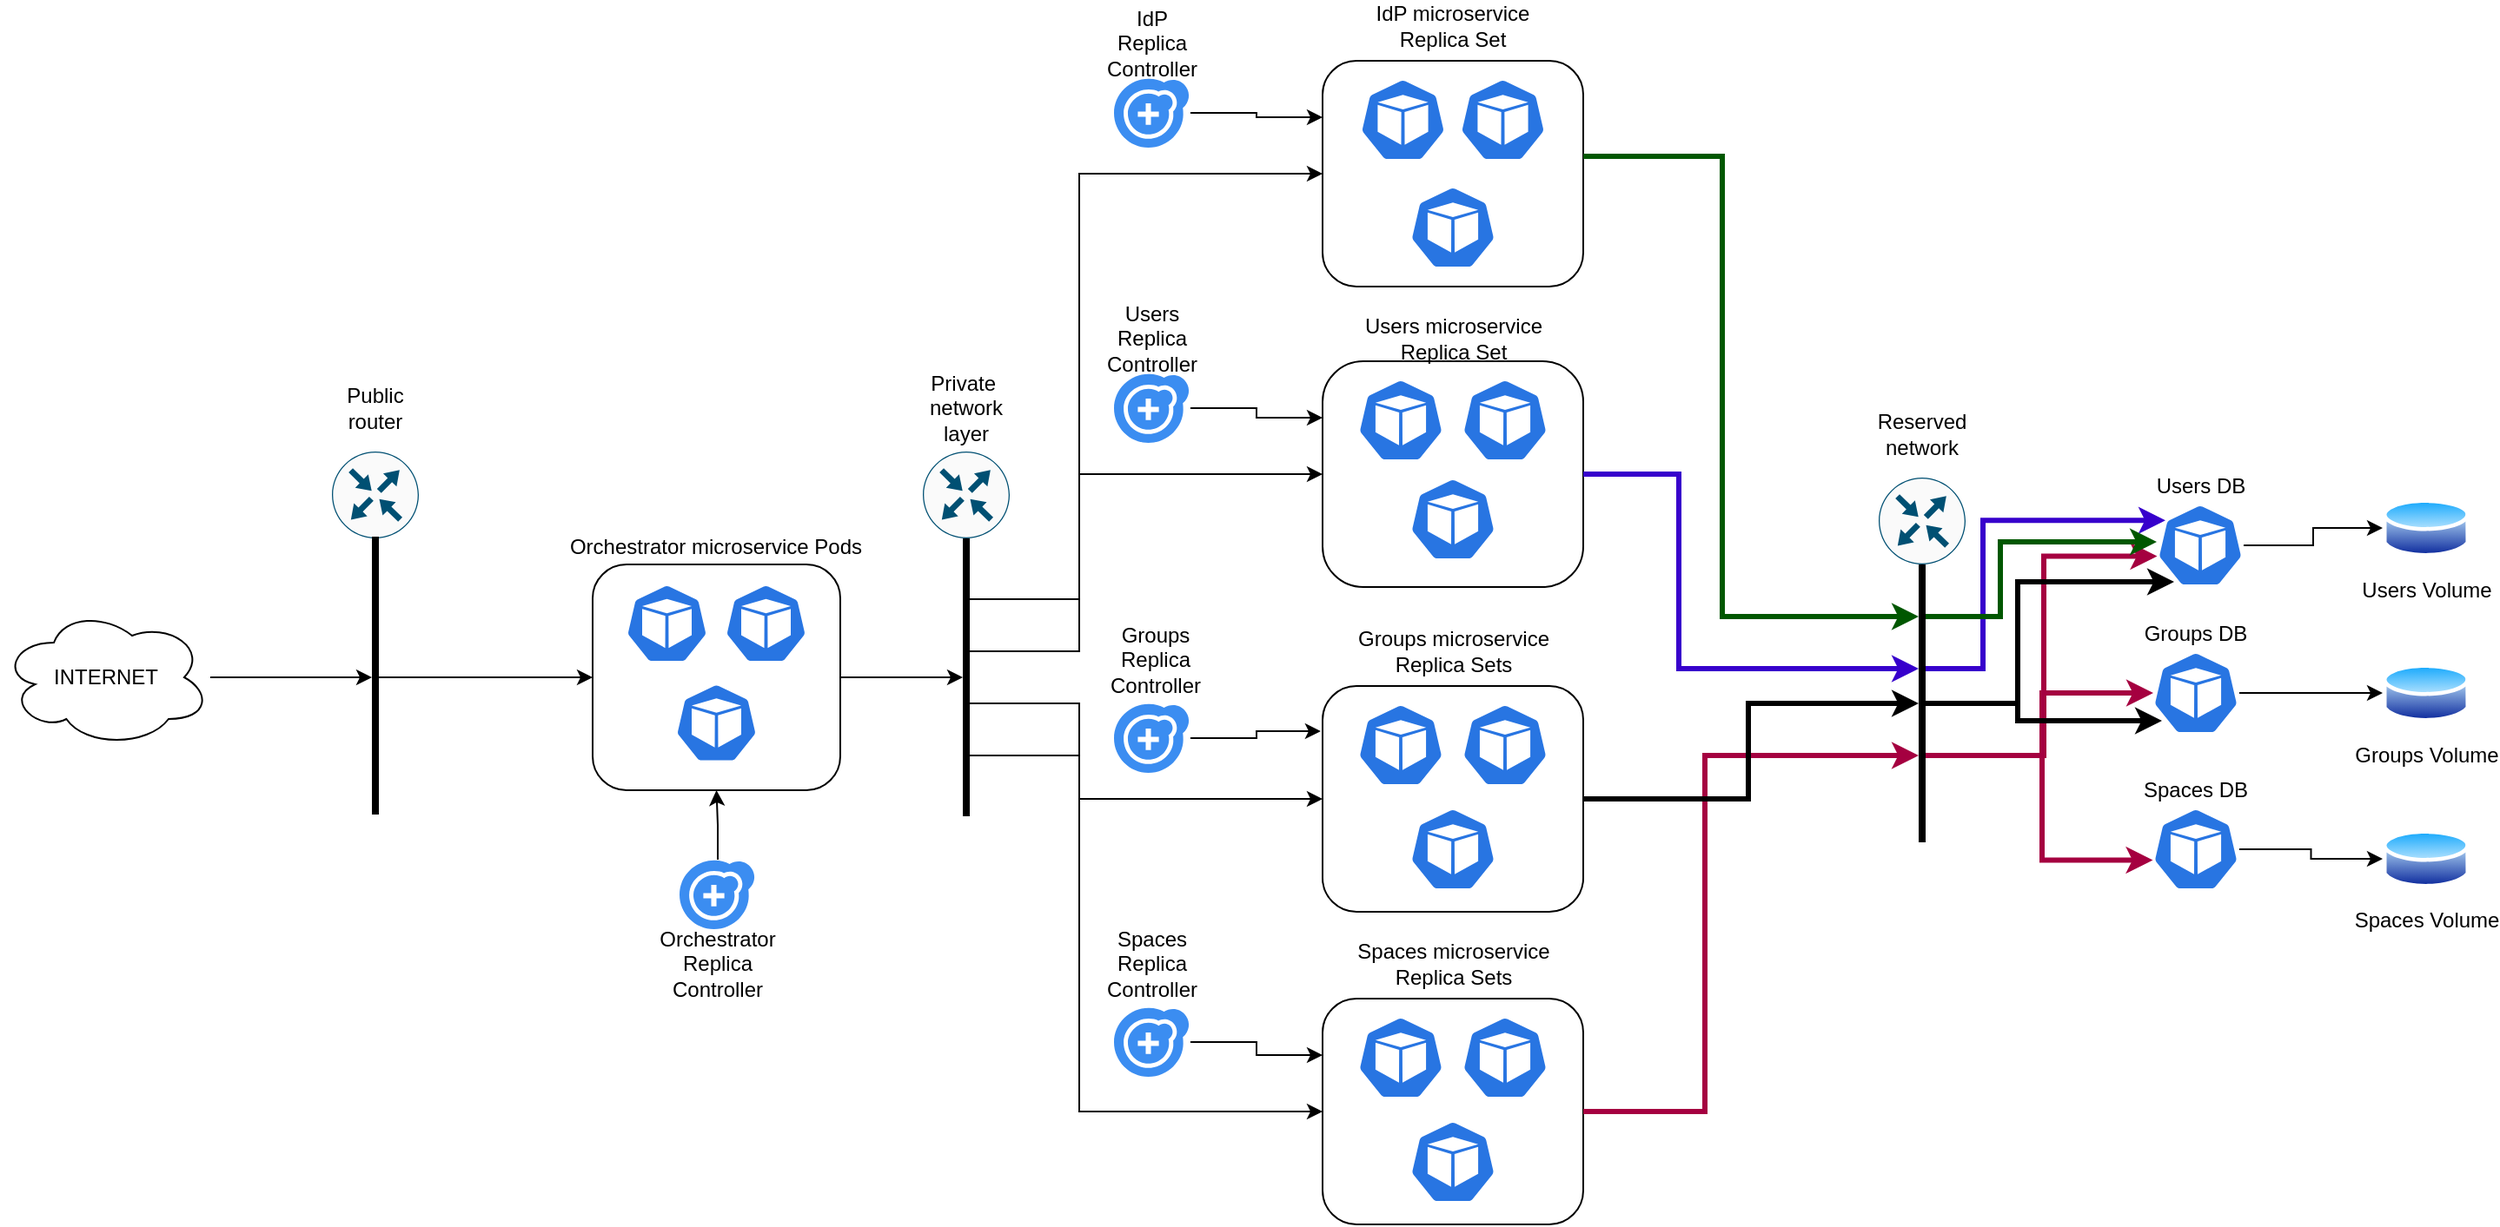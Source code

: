 <mxfile>
    <diagram id="lZ0zdAxzuLYZgMzkoZYn" name="Pagina-1">
        <mxGraphModel dx="2201" dy="790" grid="1" gridSize="10" guides="1" tooltips="1" connect="1" arrows="1" fold="1" page="1" pageScale="1" pageWidth="827" pageHeight="1169" math="0" shadow="0">
            <root>
                <mxCell id="0"/>
                <mxCell id="1" parent="0"/>
                <mxCell id="6" style="edgeStyle=orthogonalEdgeStyle;rounded=0;orthogonalLoop=1;jettySize=auto;html=1;" edge="1" parent="1" source="4" target="96">
                    <mxGeometry relative="1" as="geometry">
                        <Array as="points">
                            <mxPoint x="-120" y="395"/>
                            <mxPoint x="-120" y="395"/>
                        </Array>
                    </mxGeometry>
                </mxCell>
                <mxCell id="4" value="INTERNET" style="ellipse;shape=cloud;whiteSpace=wrap;html=1;" vertex="1" parent="1">
                    <mxGeometry x="-310" y="355" width="120" height="80" as="geometry"/>
                </mxCell>
                <mxCell id="60" style="edgeStyle=orthogonalEdgeStyle;rounded=0;orthogonalLoop=1;jettySize=auto;html=1;entryX=0;entryY=0.5;entryDx=0;entryDy=0;" edge="1" parent="1" source="96" target="47">
                    <mxGeometry relative="1" as="geometry">
                        <mxPoint x="-117" y="390" as="targetPoint"/>
                        <Array as="points">
                            <mxPoint x="-70" y="395"/>
                            <mxPoint x="-70" y="395"/>
                        </Array>
                    </mxGeometry>
                </mxCell>
                <mxCell id="5" value="" style="points=[[0.5,0,0],[1,0.5,0],[0.5,1,0],[0,0.5,0],[0.145,0.145,0],[0.856,0.145,0],[0.855,0.856,0],[0.145,0.855,0]];verticalLabelPosition=bottom;html=1;verticalAlign=top;aspect=fixed;align=center;pointerEvents=1;shape=mxgraph.cisco19.rect;prIcon=router;fillColor=#FAFAFA;strokeColor=#005073;" vertex="1" parent="1">
                    <mxGeometry x="-120" y="265" width="50" height="50" as="geometry"/>
                </mxCell>
                <mxCell id="13" value="" style="group" vertex="1" connectable="0" parent="1">
                    <mxGeometry x="450" y="10" width="150" height="150" as="geometry"/>
                </mxCell>
                <mxCell id="11" value="" style="rounded=1;whiteSpace=wrap;html=1;" vertex="1" parent="13">
                    <mxGeometry y="30" width="150" height="130" as="geometry"/>
                </mxCell>
                <mxCell id="2" value="" style="html=1;dashed=0;whitespace=wrap;fillColor=#2875E2;strokeColor=#ffffff;points=[[0.005,0.63,0],[0.1,0.2,0],[0.9,0.2,0],[0.5,0,0],[0.995,0.63,0],[0.72,0.99,0],[0.5,1,0],[0.28,0.99,0]];shape=mxgraph.kubernetes.icon;prIcon=pod" vertex="1" parent="13">
                    <mxGeometry x="21.25" y="40" width="50" height="48" as="geometry"/>
                </mxCell>
                <mxCell id="8" value="" style="html=1;dashed=0;whitespace=wrap;fillColor=#2875E2;strokeColor=#ffffff;points=[[0.005,0.63,0],[0.1,0.2,0],[0.9,0.2,0],[0.5,0,0],[0.995,0.63,0],[0.72,0.99,0],[0.5,1,0],[0.28,0.99,0]];shape=mxgraph.kubernetes.icon;prIcon=pod" vertex="1" parent="13">
                    <mxGeometry x="78.75" y="40" width="50" height="48" as="geometry"/>
                </mxCell>
                <mxCell id="9" value="" style="html=1;dashed=0;whitespace=wrap;fillColor=#2875E2;strokeColor=#ffffff;points=[[0.005,0.63,0],[0.1,0.2,0],[0.9,0.2,0],[0.5,0,0],[0.995,0.63,0],[0.72,0.99,0],[0.5,1,0],[0.28,0.99,0]];shape=mxgraph.kubernetes.icon;prIcon=pod" vertex="1" parent="13">
                    <mxGeometry x="50" y="102" width="50" height="48" as="geometry"/>
                </mxCell>
                <mxCell id="12" value="IdP microservice Replica Set" style="text;html=1;strokeColor=none;fillColor=none;align=center;verticalAlign=middle;whiteSpace=wrap;rounded=0;" vertex="1" parent="13">
                    <mxGeometry x="21.25" width="107.5" height="20" as="geometry"/>
                </mxCell>
                <mxCell id="14" value="" style="group" vertex="1" connectable="0" parent="1">
                    <mxGeometry x="450" y="193" width="150" height="150" as="geometry"/>
                </mxCell>
                <mxCell id="15" value="" style="rounded=1;whiteSpace=wrap;html=1;arcSize=18;" vertex="1" parent="14">
                    <mxGeometry y="20" width="150" height="130" as="geometry"/>
                </mxCell>
                <mxCell id="16" value="" style="html=1;dashed=0;whitespace=wrap;fillColor=#2875E2;strokeColor=#ffffff;points=[[0.005,0.63,0],[0.1,0.2,0],[0.9,0.2,0],[0.5,0,0],[0.995,0.63,0],[0.72,0.99,0],[0.5,1,0],[0.28,0.99,0]];shape=mxgraph.kubernetes.icon;prIcon=pod" vertex="1" parent="14">
                    <mxGeometry x="20" y="30" width="50" height="48" as="geometry"/>
                </mxCell>
                <mxCell id="17" value="" style="html=1;dashed=0;whitespace=wrap;fillColor=#2875E2;strokeColor=#ffffff;points=[[0.005,0.63,0],[0.1,0.2,0],[0.9,0.2,0],[0.5,0,0],[0.995,0.63,0],[0.72,0.99,0],[0.5,1,0],[0.28,0.99,0]];shape=mxgraph.kubernetes.icon;prIcon=pod" vertex="1" parent="14">
                    <mxGeometry x="80" y="30" width="50" height="48" as="geometry"/>
                </mxCell>
                <mxCell id="18" value="" style="html=1;dashed=0;whitespace=wrap;fillColor=#2875E2;strokeColor=#ffffff;points=[[0.005,0.63,0],[0.1,0.2,0],[0.9,0.2,0],[0.5,0,0],[0.995,0.63,0],[0.72,0.99,0],[0.5,1,0],[0.28,0.99,0]];shape=mxgraph.kubernetes.icon;prIcon=pod" vertex="1" parent="14">
                    <mxGeometry x="50" y="87" width="50" height="48" as="geometry"/>
                </mxCell>
                <mxCell id="19" value="Users microservice Replica Set" style="text;html=1;strokeColor=none;fillColor=none;align=center;verticalAlign=middle;whiteSpace=wrap;rounded=0;" vertex="1" parent="14">
                    <mxGeometry x="21.25" y="-3" width="108.75" height="20" as="geometry"/>
                </mxCell>
                <mxCell id="21" value="" style="group" vertex="1" connectable="0" parent="1">
                    <mxGeometry x="450" y="380" width="150" height="150" as="geometry"/>
                </mxCell>
                <mxCell id="22" value="" style="rounded=1;whiteSpace=wrap;html=1;" vertex="1" parent="21">
                    <mxGeometry y="20" width="150" height="130" as="geometry"/>
                </mxCell>
                <mxCell id="23" value="" style="html=1;dashed=0;whitespace=wrap;fillColor=#2875E2;strokeColor=#ffffff;points=[[0.005,0.63,0],[0.1,0.2,0],[0.9,0.2,0],[0.5,0,0],[0.995,0.63,0],[0.72,0.99,0],[0.5,1,0],[0.28,0.99,0]];shape=mxgraph.kubernetes.icon;prIcon=pod" vertex="1" parent="21">
                    <mxGeometry x="20" y="30" width="50" height="48" as="geometry"/>
                </mxCell>
                <mxCell id="24" value="" style="html=1;dashed=0;whitespace=wrap;fillColor=#2875E2;strokeColor=#ffffff;points=[[0.005,0.63,0],[0.1,0.2,0],[0.9,0.2,0],[0.5,0,0],[0.995,0.63,0],[0.72,0.99,0],[0.5,1,0],[0.28,0.99,0]];shape=mxgraph.kubernetes.icon;prIcon=pod" vertex="1" parent="21">
                    <mxGeometry x="80" y="30" width="50" height="48" as="geometry"/>
                </mxCell>
                <mxCell id="25" value="" style="html=1;dashed=0;whitespace=wrap;fillColor=#2875E2;strokeColor=#ffffff;points=[[0.005,0.63,0],[0.1,0.2,0],[0.9,0.2,0],[0.5,0,0],[0.995,0.63,0],[0.72,0.99,0],[0.5,1,0],[0.28,0.99,0]];shape=mxgraph.kubernetes.icon;prIcon=pod" vertex="1" parent="21">
                    <mxGeometry x="50" y="90" width="50" height="48" as="geometry"/>
                </mxCell>
                <mxCell id="26" value="Groups microservice Replica Sets" style="text;html=1;strokeColor=none;fillColor=none;align=center;verticalAlign=middle;whiteSpace=wrap;rounded=0;" vertex="1" parent="21">
                    <mxGeometry x="1.25" y="-10" width="148.75" height="20" as="geometry"/>
                </mxCell>
                <mxCell id="27" value="" style="group" vertex="1" connectable="0" parent="1">
                    <mxGeometry x="450" y="560" width="150" height="150" as="geometry"/>
                </mxCell>
                <mxCell id="28" value="" style="rounded=1;whiteSpace=wrap;html=1;" vertex="1" parent="27">
                    <mxGeometry y="20" width="150" height="130" as="geometry"/>
                </mxCell>
                <mxCell id="29" value="" style="html=1;dashed=0;whitespace=wrap;fillColor=#2875E2;strokeColor=#ffffff;points=[[0.005,0.63,0],[0.1,0.2,0],[0.9,0.2,0],[0.5,0,0],[0.995,0.63,0],[0.72,0.99,0],[0.5,1,0],[0.28,0.99,0]];shape=mxgraph.kubernetes.icon;prIcon=pod" vertex="1" parent="27">
                    <mxGeometry x="20" y="30" width="50" height="48" as="geometry"/>
                </mxCell>
                <mxCell id="30" value="" style="html=1;dashed=0;whitespace=wrap;fillColor=#2875E2;strokeColor=#ffffff;points=[[0.005,0.63,0],[0.1,0.2,0],[0.9,0.2,0],[0.5,0,0],[0.995,0.63,0],[0.72,0.99,0],[0.5,1,0],[0.28,0.99,0]];shape=mxgraph.kubernetes.icon;prIcon=pod" vertex="1" parent="27">
                    <mxGeometry x="80" y="30" width="50" height="48" as="geometry"/>
                </mxCell>
                <mxCell id="31" value="" style="html=1;dashed=0;whitespace=wrap;fillColor=#2875E2;strokeColor=#ffffff;points=[[0.005,0.63,0],[0.1,0.2,0],[0.9,0.2,0],[0.5,0,0],[0.995,0.63,0],[0.72,0.99,0],[0.5,1,0],[0.28,0.99,0]];shape=mxgraph.kubernetes.icon;prIcon=pod" vertex="1" parent="27">
                    <mxGeometry x="50" y="90" width="50" height="48" as="geometry"/>
                </mxCell>
                <mxCell id="32" value="Spaces microservice Replica Sets" style="text;html=1;strokeColor=none;fillColor=none;align=center;verticalAlign=middle;whiteSpace=wrap;rounded=0;" vertex="1" parent="27">
                    <mxGeometry x="5.63" y="-10" width="138.75" height="20" as="geometry"/>
                </mxCell>
                <mxCell id="46" value="" style="group" vertex="1" connectable="0" parent="1">
                    <mxGeometry x="30" y="310" width="190" height="150" as="geometry"/>
                </mxCell>
                <mxCell id="47" value="" style="rounded=1;whiteSpace=wrap;html=1;" vertex="1" parent="46">
                    <mxGeometry y="20" width="142.5" height="130" as="geometry"/>
                </mxCell>
                <mxCell id="48" value="" style="html=1;dashed=0;whitespace=wrap;fillColor=#2875E2;strokeColor=#ffffff;points=[[0.005,0.63,0],[0.1,0.2,0],[0.9,0.2,0],[0.5,0,0],[0.995,0.63,0],[0.72,0.99,0],[0.5,1,0],[0.28,0.99,0]];shape=mxgraph.kubernetes.icon;prIcon=pod" vertex="1" parent="46">
                    <mxGeometry x="19" y="30" width="47.5" height="48" as="geometry"/>
                </mxCell>
                <mxCell id="49" value="" style="html=1;dashed=0;whitespace=wrap;fillColor=#2875E2;strokeColor=#ffffff;points=[[0.005,0.63,0],[0.1,0.2,0],[0.9,0.2,0],[0.5,0,0],[0.995,0.63,0],[0.72,0.99,0],[0.5,1,0],[0.28,0.99,0]];shape=mxgraph.kubernetes.icon;prIcon=pod" vertex="1" parent="46">
                    <mxGeometry x="76" y="30" width="47.5" height="48" as="geometry"/>
                </mxCell>
                <mxCell id="50" value="" style="html=1;dashed=0;whitespace=wrap;fillColor=#2875E2;strokeColor=#ffffff;points=[[0.005,0.63,0],[0.1,0.2,0],[0.9,0.2,0],[0.5,0,0],[0.995,0.63,0],[0.72,0.99,0],[0.5,1,0],[0.28,0.99,0]];shape=mxgraph.kubernetes.icon;prIcon=pod" vertex="1" parent="46">
                    <mxGeometry x="47.5" y="87.25" width="47.5" height="48" as="geometry"/>
                </mxCell>
                <mxCell id="51" value="Orchestrator microservice Pods" style="text;html=1;strokeColor=none;fillColor=none;align=center;verticalAlign=middle;whiteSpace=wrap;rounded=0;" vertex="1" parent="46">
                    <mxGeometry x="-27.901" width="198.312" height="20" as="geometry"/>
                </mxCell>
                <mxCell id="55" style="edgeStyle=orthogonalEdgeStyle;rounded=0;orthogonalLoop=1;jettySize=auto;html=1;fillColor=#d80073;strokeColor=#A50040;strokeWidth=3;" edge="1" parent="1" source="28" target="71">
                    <mxGeometry relative="1" as="geometry">
                        <mxPoint x="780" y="350" as="targetPoint"/>
                        <Array as="points">
                            <mxPoint x="670" y="645"/>
                            <mxPoint x="670" y="440"/>
                        </Array>
                    </mxGeometry>
                </mxCell>
                <mxCell id="67" style="edgeStyle=orthogonalEdgeStyle;rounded=0;orthogonalLoop=1;jettySize=auto;html=1;entryX=0;entryY=0.5;entryDx=0;entryDy=0;" edge="1" parent="1" source="62" target="11">
                    <mxGeometry relative="1" as="geometry">
                        <Array as="points">
                            <mxPoint x="310" y="350"/>
                            <mxPoint x="310" y="105"/>
                        </Array>
                    </mxGeometry>
                </mxCell>
                <mxCell id="68" style="edgeStyle=orthogonalEdgeStyle;rounded=0;orthogonalLoop=1;jettySize=auto;html=1;entryX=0;entryY=0.5;entryDx=0;entryDy=0;" edge="1" parent="1" source="62" target="15">
                    <mxGeometry relative="1" as="geometry">
                        <Array as="points">
                            <mxPoint x="310" y="380"/>
                            <mxPoint x="310" y="278"/>
                        </Array>
                    </mxGeometry>
                </mxCell>
                <mxCell id="69" style="edgeStyle=orthogonalEdgeStyle;rounded=0;orthogonalLoop=1;jettySize=auto;html=1;entryX=0;entryY=0.5;entryDx=0;entryDy=0;" edge="1" parent="1" source="62" target="22">
                    <mxGeometry relative="1" as="geometry">
                        <Array as="points">
                            <mxPoint x="310" y="440"/>
                            <mxPoint x="310" y="465"/>
                        </Array>
                    </mxGeometry>
                </mxCell>
                <mxCell id="70" style="edgeStyle=orthogonalEdgeStyle;rounded=0;orthogonalLoop=1;jettySize=auto;html=1;entryX=0;entryY=0.5;entryDx=0;entryDy=0;" edge="1" parent="1" source="62" target="28">
                    <mxGeometry relative="1" as="geometry">
                        <Array as="points">
                            <mxPoint x="310" y="410"/>
                            <mxPoint x="310" y="645"/>
                        </Array>
                    </mxGeometry>
                </mxCell>
                <mxCell id="62" value="" style="line;strokeWidth=4;direction=south;html=1;perimeter=backbonePerimeter;points=[];outlineConnect=0;" vertex="1" parent="1">
                    <mxGeometry x="240" y="315" width="10" height="160" as="geometry"/>
                </mxCell>
                <mxCell id="64" value="Private&amp;nbsp; network layer" style="text;html=1;strokeColor=none;fillColor=none;align=center;verticalAlign=middle;whiteSpace=wrap;rounded=0;" vertex="1" parent="1">
                    <mxGeometry x="225" y="230" width="40" height="20" as="geometry"/>
                </mxCell>
                <mxCell id="65" value="Public router" style="text;html=1;strokeColor=none;fillColor=none;align=center;verticalAlign=middle;whiteSpace=wrap;rounded=0;" vertex="1" parent="1">
                    <mxGeometry x="-115" y="230" width="40" height="20" as="geometry"/>
                </mxCell>
                <mxCell id="66" style="edgeStyle=orthogonalEdgeStyle;rounded=0;orthogonalLoop=1;jettySize=auto;html=1;" edge="1" parent="1" source="47" target="62">
                    <mxGeometry relative="1" as="geometry"/>
                </mxCell>
                <mxCell id="88" style="edgeStyle=orthogonalEdgeStyle;rounded=0;orthogonalLoop=1;jettySize=auto;html=1;entryX=0.005;entryY=0.63;entryDx=0;entryDy=0;entryPerimeter=0;fillColor=#d80073;strokeColor=#A50040;strokeWidth=3;" edge="1" parent="1" source="71" target="86">
                    <mxGeometry relative="1" as="geometry">
                        <Array as="points">
                            <mxPoint x="864" y="440"/>
                            <mxPoint x="864" y="500"/>
                        </Array>
                    </mxGeometry>
                </mxCell>
                <mxCell id="89" style="edgeStyle=orthogonalEdgeStyle;rounded=0;orthogonalLoop=1;jettySize=auto;html=1;fillColor=#d80073;strokeColor=#A50040;strokeWidth=3;" edge="1" parent="1" source="71">
                    <mxGeometry relative="1" as="geometry">
                        <mxPoint x="928" y="404" as="targetPoint"/>
                        <Array as="points">
                            <mxPoint x="864" y="440"/>
                            <mxPoint x="864" y="404"/>
                        </Array>
                    </mxGeometry>
                </mxCell>
                <mxCell id="90" style="edgeStyle=orthogonalEdgeStyle;rounded=0;orthogonalLoop=1;jettySize=auto;html=1;entryX=0.005;entryY=0.63;entryDx=0;entryDy=0;entryPerimeter=0;fillColor=#d80073;strokeColor=#A50040;strokeWidth=3;" edge="1" parent="1" source="71" target="79">
                    <mxGeometry relative="1" as="geometry">
                        <Array as="points">
                            <mxPoint x="865" y="440"/>
                            <mxPoint x="865" y="325"/>
                        </Array>
                    </mxGeometry>
                </mxCell>
                <mxCell id="91" style="edgeStyle=orthogonalEdgeStyle;rounded=0;orthogonalLoop=1;jettySize=auto;html=1;entryX=0.11;entryY=0.833;entryDx=0;entryDy=0;entryPerimeter=0;strokeWidth=3;" edge="1" parent="1" source="71" target="83">
                    <mxGeometry relative="1" as="geometry">
                        <Array as="points">
                            <mxPoint x="850" y="410"/>
                            <mxPoint x="850" y="420"/>
                        </Array>
                    </mxGeometry>
                </mxCell>
                <mxCell id="92" style="edgeStyle=orthogonalEdgeStyle;rounded=0;orthogonalLoop=1;jettySize=auto;html=1;strokeWidth=3;" edge="1" parent="1" source="71">
                    <mxGeometry relative="1" as="geometry">
                        <mxPoint x="940" y="340" as="targetPoint"/>
                        <Array as="points">
                            <mxPoint x="850" y="410"/>
                            <mxPoint x="850" y="340"/>
                        </Array>
                    </mxGeometry>
                </mxCell>
                <mxCell id="93" style="edgeStyle=orthogonalEdgeStyle;rounded=0;orthogonalLoop=1;jettySize=auto;html=1;entryX=0.1;entryY=0.2;entryDx=0;entryDy=0;entryPerimeter=0;fillColor=#6a00ff;strokeColor=#3700CC;strokeWidth=3;" edge="1" parent="1" source="71" target="79">
                    <mxGeometry relative="1" as="geometry">
                        <Array as="points">
                            <mxPoint x="830" y="390"/>
                            <mxPoint x="830" y="305"/>
                        </Array>
                    </mxGeometry>
                </mxCell>
                <mxCell id="94" style="edgeStyle=orthogonalEdgeStyle;rounded=0;orthogonalLoop=1;jettySize=auto;html=1;fillColor=#008a00;strokeColor=#005700;strokeWidth=3;" edge="1" parent="1" source="71">
                    <mxGeometry relative="1" as="geometry">
                        <mxPoint x="930" y="317" as="targetPoint"/>
                        <Array as="points">
                            <mxPoint x="840" y="360"/>
                            <mxPoint x="840" y="317"/>
                        </Array>
                    </mxGeometry>
                </mxCell>
                <mxCell id="71" value="" style="line;strokeWidth=4;direction=south;html=1;perimeter=backbonePerimeter;points=[];outlineConnect=0;" vertex="1" parent="1">
                    <mxGeometry x="790" y="330" width="10" height="160" as="geometry"/>
                </mxCell>
                <mxCell id="72" value="" style="points=[[0.5,0,0],[1,0.5,0],[0.5,1,0],[0,0.5,0],[0.145,0.145,0],[0.856,0.145,0],[0.855,0.856,0],[0.145,0.855,0]];verticalLabelPosition=bottom;html=1;verticalAlign=top;aspect=fixed;align=center;pointerEvents=1;shape=mxgraph.cisco19.rect;prIcon=router;fillColor=#FAFAFA;strokeColor=#005073;" vertex="1" parent="1">
                    <mxGeometry x="220" y="265" width="50" height="50" as="geometry"/>
                </mxCell>
                <mxCell id="73" value="" style="points=[[0.5,0,0],[1,0.5,0],[0.5,1,0],[0,0.5,0],[0.145,0.145,0],[0.856,0.145,0],[0.855,0.856,0],[0.145,0.855,0]];verticalLabelPosition=bottom;html=1;verticalAlign=top;aspect=fixed;align=center;pointerEvents=1;shape=mxgraph.cisco19.rect;prIcon=router;fillColor=#FAFAFA;strokeColor=#005073;" vertex="1" parent="1">
                    <mxGeometry x="770" y="280" width="50" height="50" as="geometry"/>
                </mxCell>
                <mxCell id="74" value="Reserved network" style="text;html=1;strokeColor=none;fillColor=none;align=center;verticalAlign=middle;whiteSpace=wrap;rounded=0;" vertex="1" parent="1">
                    <mxGeometry x="775" y="245" width="40" height="20" as="geometry"/>
                </mxCell>
                <mxCell id="75" style="edgeStyle=orthogonalEdgeStyle;rounded=0;orthogonalLoop=1;jettySize=auto;html=1;strokeWidth=3;" edge="1" parent="1" source="22" target="71">
                    <mxGeometry relative="1" as="geometry"/>
                </mxCell>
                <mxCell id="76" style="edgeStyle=orthogonalEdgeStyle;rounded=0;orthogonalLoop=1;jettySize=auto;html=1;fillColor=#6a00ff;strokeColor=#3700CC;strokeWidth=3;" edge="1" parent="1" source="15" target="71">
                    <mxGeometry relative="1" as="geometry">
                        <Array as="points">
                            <mxPoint x="655" y="278"/>
                            <mxPoint x="655" y="390"/>
                        </Array>
                    </mxGeometry>
                </mxCell>
                <mxCell id="78" style="edgeStyle=orthogonalEdgeStyle;rounded=0;orthogonalLoop=1;jettySize=auto;html=1;fillColor=#008a00;strokeColor=#005700;strokeWidth=3;" edge="1" parent="1" source="11" target="71">
                    <mxGeometry relative="1" as="geometry">
                        <Array as="points">
                            <mxPoint x="680" y="95"/>
                            <mxPoint x="680" y="360"/>
                        </Array>
                    </mxGeometry>
                </mxCell>
                <mxCell id="81" value="" style="group" vertex="1" connectable="0" parent="1">
                    <mxGeometry x="922.5" y="275" width="65" height="68" as="geometry"/>
                </mxCell>
                <mxCell id="79" value="" style="html=1;dashed=0;whitespace=wrap;fillColor=#2875E2;strokeColor=#ffffff;points=[[0.005,0.63,0],[0.1,0.2,0],[0.9,0.2,0],[0.5,0,0],[0.995,0.63,0],[0.72,0.99,0],[0.5,1,0],[0.28,0.99,0]];shape=mxgraph.kubernetes.icon;prIcon=pod" vertex="1" parent="81">
                    <mxGeometry x="7.5" y="20" width="50" height="48" as="geometry"/>
                </mxCell>
                <mxCell id="80" value="Users DB" style="text;html=1;strokeColor=none;fillColor=none;align=center;verticalAlign=middle;whiteSpace=wrap;rounded=0;" vertex="1" parent="81">
                    <mxGeometry width="65" height="20" as="geometry"/>
                </mxCell>
                <mxCell id="82" value="" style="group" vertex="1" connectable="0" parent="1">
                    <mxGeometry x="920" y="360" width="65" height="68" as="geometry"/>
                </mxCell>
                <mxCell id="83" value="" style="html=1;dashed=0;whitespace=wrap;fillColor=#2875E2;strokeColor=#ffffff;points=[[0.005,0.63,0],[0.1,0.2,0],[0.9,0.2,0],[0.5,0,0],[0.995,0.63,0],[0.72,0.99,0],[0.5,1,0],[0.28,0.99,0]];shape=mxgraph.kubernetes.icon;prIcon=pod" vertex="1" parent="82">
                    <mxGeometry x="7.5" y="20" width="50" height="48" as="geometry"/>
                </mxCell>
                <mxCell id="84" value="Groups DB" style="text;html=1;strokeColor=none;fillColor=none;align=center;verticalAlign=middle;whiteSpace=wrap;rounded=0;" vertex="1" parent="82">
                    <mxGeometry width="65" height="20" as="geometry"/>
                </mxCell>
                <mxCell id="85" value="" style="group" vertex="1" connectable="0" parent="1">
                    <mxGeometry x="920" y="450" width="65" height="68" as="geometry"/>
                </mxCell>
                <mxCell id="86" value="" style="html=1;dashed=0;whitespace=wrap;fillColor=#2875E2;strokeColor=#ffffff;points=[[0.005,0.63,0],[0.1,0.2,0],[0.9,0.2,0],[0.5,0,0],[0.995,0.63,0],[0.72,0.99,0],[0.5,1,0],[0.28,0.99,0]];shape=mxgraph.kubernetes.icon;prIcon=pod" vertex="1" parent="85">
                    <mxGeometry x="7.5" y="20" width="50" height="48" as="geometry"/>
                </mxCell>
                <mxCell id="87" value="Spaces DB" style="text;html=1;strokeColor=none;fillColor=none;align=center;verticalAlign=middle;whiteSpace=wrap;rounded=0;" vertex="1" parent="85">
                    <mxGeometry width="65" height="20" as="geometry"/>
                </mxCell>
                <mxCell id="96" value="" style="line;strokeWidth=4;direction=south;html=1;perimeter=backbonePerimeter;points=[];outlineConnect=0;" vertex="1" parent="1">
                    <mxGeometry x="-100" y="314" width="10" height="160" as="geometry"/>
                </mxCell>
                <mxCell id="109" style="edgeStyle=orthogonalEdgeStyle;rounded=0;orthogonalLoop=1;jettySize=auto;html=1;entryX=0;entryY=0.25;entryDx=0;entryDy=0;" edge="1" parent="1" source="98" target="11">
                    <mxGeometry relative="1" as="geometry"/>
                </mxCell>
                <mxCell id="98" value="" style="html=1;aspect=fixed;strokeColor=none;shadow=0;align=center;verticalAlign=top;fillColor=#3B8DF1;shape=mxgraph.gcp2.replication_controller" vertex="1" parent="1">
                    <mxGeometry x="330" y="50" width="43.96" height="40" as="geometry"/>
                </mxCell>
                <mxCell id="106" style="edgeStyle=orthogonalEdgeStyle;rounded=0;orthogonalLoop=1;jettySize=auto;html=1;entryX=0;entryY=0.25;entryDx=0;entryDy=0;" edge="1" parent="1" source="105" target="15">
                    <mxGeometry relative="1" as="geometry">
                        <mxPoint x="430" y="240" as="targetPoint"/>
                    </mxGeometry>
                </mxCell>
                <mxCell id="105" value="" style="html=1;aspect=fixed;strokeColor=none;shadow=0;align=center;verticalAlign=top;fillColor=#3B8DF1;shape=mxgraph.gcp2.replication_controller" vertex="1" parent="1">
                    <mxGeometry x="330" y="220" width="43.96" height="40" as="geometry"/>
                </mxCell>
                <mxCell id="110" style="edgeStyle=orthogonalEdgeStyle;rounded=0;orthogonalLoop=1;jettySize=auto;html=1;entryX=-0.007;entryY=0.2;entryDx=0;entryDy=0;entryPerimeter=0;" edge="1" parent="1" source="107" target="22">
                    <mxGeometry relative="1" as="geometry"/>
                </mxCell>
                <mxCell id="107" value="" style="html=1;aspect=fixed;strokeColor=none;shadow=0;align=center;verticalAlign=top;fillColor=#3B8DF1;shape=mxgraph.gcp2.replication_controller" vertex="1" parent="1">
                    <mxGeometry x="330" y="410" width="43.96" height="40" as="geometry"/>
                </mxCell>
                <mxCell id="111" style="edgeStyle=orthogonalEdgeStyle;rounded=0;orthogonalLoop=1;jettySize=auto;html=1;entryX=0;entryY=0.25;entryDx=0;entryDy=0;" edge="1" parent="1" source="108" target="28">
                    <mxGeometry relative="1" as="geometry">
                        <mxPoint x="440" y="610" as="targetPoint"/>
                    </mxGeometry>
                </mxCell>
                <mxCell id="108" value="" style="html=1;aspect=fixed;strokeColor=none;shadow=0;align=center;verticalAlign=top;fillColor=#3B8DF1;shape=mxgraph.gcp2.replication_controller" vertex="1" parent="1">
                    <mxGeometry x="330" y="585" width="43.96" height="40" as="geometry"/>
                </mxCell>
                <mxCell id="112" value="IdP Replica Controller" style="text;html=1;strokeColor=none;fillColor=none;align=center;verticalAlign=middle;whiteSpace=wrap;rounded=0;" vertex="1" parent="1">
                    <mxGeometry x="331.98" y="20" width="40" height="20" as="geometry"/>
                </mxCell>
                <mxCell id="113" value="Users Replica Controller" style="text;html=1;strokeColor=none;fillColor=none;align=center;verticalAlign=middle;whiteSpace=wrap;rounded=0;" vertex="1" parent="1">
                    <mxGeometry x="331.98" y="190" width="40" height="20" as="geometry"/>
                </mxCell>
                <mxCell id="114" value="Groups Replica Controller" style="text;html=1;strokeColor=none;fillColor=none;align=center;verticalAlign=middle;whiteSpace=wrap;rounded=0;" vertex="1" parent="1">
                    <mxGeometry x="333.96" y="375" width="40" height="20" as="geometry"/>
                </mxCell>
                <mxCell id="115" value="Spaces Replica Controller" style="text;html=1;strokeColor=none;fillColor=none;align=center;verticalAlign=middle;whiteSpace=wrap;rounded=0;" vertex="1" parent="1">
                    <mxGeometry x="331.98" y="550" width="40" height="20" as="geometry"/>
                </mxCell>
                <mxCell id="117" value="Users Volume" style="aspect=fixed;perimeter=ellipsePerimeter;html=1;align=center;shadow=0;dashed=0;spacingTop=3;image;image=img/lib/active_directory/database.svg;" vertex="1" parent="1">
                    <mxGeometry x="1060" y="290.5" width="50" height="37" as="geometry"/>
                </mxCell>
                <mxCell id="118" value="Groups Volume" style="aspect=fixed;perimeter=ellipsePerimeter;html=1;align=center;shadow=0;dashed=0;spacingTop=3;image;image=img/lib/active_directory/database.svg;" vertex="1" parent="1">
                    <mxGeometry x="1060" y="385.5" width="50" height="37" as="geometry"/>
                </mxCell>
                <mxCell id="119" value="Spaces Volume" style="aspect=fixed;perimeter=ellipsePerimeter;html=1;align=center;shadow=0;dashed=0;spacingTop=3;image;image=img/lib/active_directory/database.svg;" vertex="1" parent="1">
                    <mxGeometry x="1060" y="481" width="50" height="37" as="geometry"/>
                </mxCell>
                <mxCell id="120" style="edgeStyle=orthogonalEdgeStyle;rounded=0;orthogonalLoop=1;jettySize=auto;html=1;entryX=0;entryY=0.5;entryDx=0;entryDy=0;" edge="1" parent="1" source="79" target="117">
                    <mxGeometry relative="1" as="geometry"/>
                </mxCell>
                <mxCell id="121" style="edgeStyle=orthogonalEdgeStyle;rounded=0;orthogonalLoop=1;jettySize=auto;html=1;" edge="1" parent="1" source="83" target="118">
                    <mxGeometry relative="1" as="geometry"/>
                </mxCell>
                <mxCell id="122" style="edgeStyle=orthogonalEdgeStyle;rounded=0;orthogonalLoop=1;jettySize=auto;html=1;entryX=0;entryY=0.5;entryDx=0;entryDy=0;" edge="1" parent="1" source="86" target="119">
                    <mxGeometry relative="1" as="geometry"/>
                </mxCell>
                <mxCell id="125" style="edgeStyle=orthogonalEdgeStyle;rounded=0;orthogonalLoop=1;jettySize=auto;html=1;" edge="1" parent="1" source="124" target="47">
                    <mxGeometry relative="1" as="geometry"/>
                </mxCell>
                <mxCell id="124" value="" style="html=1;aspect=fixed;strokeColor=none;shadow=0;align=center;verticalAlign=top;fillColor=#3B8DF1;shape=mxgraph.gcp2.replication_controller" vertex="1" parent="1">
                    <mxGeometry x="80" y="500" width="43.96" height="40" as="geometry"/>
                </mxCell>
                <mxCell id="126" value="Orchestrator Replica Controller" style="text;html=1;strokeColor=none;fillColor=none;align=center;verticalAlign=middle;whiteSpace=wrap;rounded=0;" vertex="1" parent="1">
                    <mxGeometry x="81.98" y="550" width="40" height="20" as="geometry"/>
                </mxCell>
            </root>
        </mxGraphModel>
    </diagram>
</mxfile>
